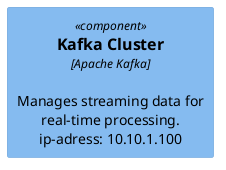 @startuml
!include <C4/C4_Component>

' Defining the Kafka component
Component(kafka, "Kafka Cluster", "Apache Kafka", "Manages streaming data for real-time processing. ip-adress: 10.10.1.100")
@enduml
